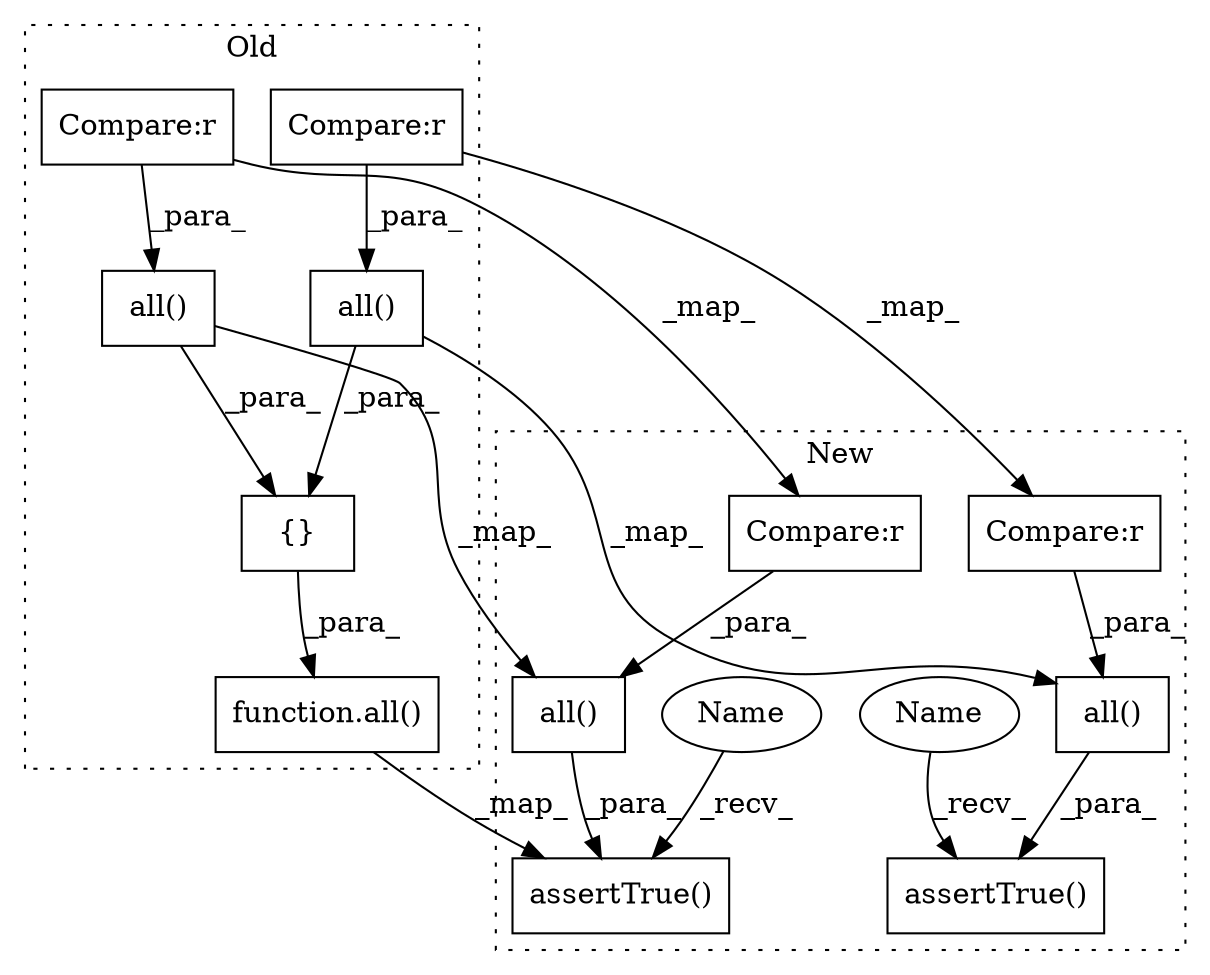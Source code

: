 digraph G {
subgraph cluster0 {
1 [label="function.all()" a="75" s="1393,1558" l="4,1" shape="box"];
3 [label="{}" a="59" s="1397,1543" l="18,0" shape="box"];
5 [label="all()" a="75" s="1463,1492" l="7,1" shape="box"];
6 [label="Compare:r" a="40" s="1470" l="22" shape="box"];
9 [label="all()" a="75" s="1511,1542" l="7,1" shape="box"];
12 [label="Compare:r" a="40" s="1518" l="24" shape="box"];
label = "Old";
style="dotted";
}
subgraph cluster1 {
2 [label="assertTrue()" a="75" s="1727,1773" l="16,1" shape="box"];
4 [label="all()" a="75" s="1743,1772" l="7,1" shape="box"];
7 [label="Compare:r" a="40" s="1750" l="22" shape="box"];
8 [label="assertTrue()" a="75" s="1783,1831" l="16,1" shape="box"];
10 [label="all()" a="75" s="1799,1830" l="7,1" shape="box"];
11 [label="Compare:r" a="40" s="1806" l="24" shape="box"];
13 [label="Name" a="87" s="1783" l="4" shape="ellipse"];
14 [label="Name" a="87" s="1727" l="4" shape="ellipse"];
label = "New";
style="dotted";
}
1 -> 2 [label="_map_"];
3 -> 1 [label="_para_"];
4 -> 2 [label="_para_"];
5 -> 4 [label="_map_"];
5 -> 3 [label="_para_"];
6 -> 5 [label="_para_"];
6 -> 7 [label="_map_"];
7 -> 4 [label="_para_"];
9 -> 3 [label="_para_"];
9 -> 10 [label="_map_"];
10 -> 8 [label="_para_"];
11 -> 10 [label="_para_"];
12 -> 11 [label="_map_"];
12 -> 9 [label="_para_"];
13 -> 8 [label="_recv_"];
14 -> 2 [label="_recv_"];
}